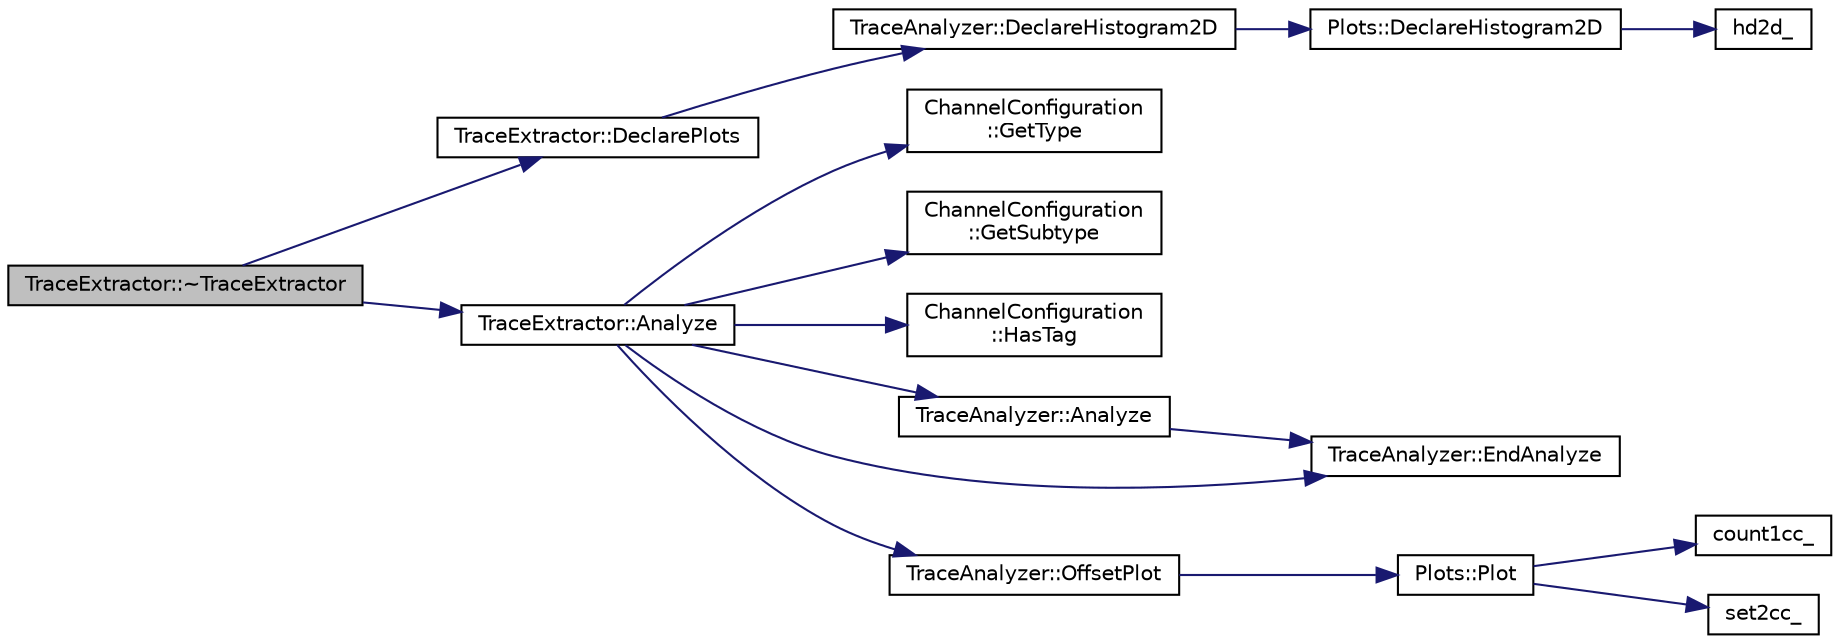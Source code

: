 digraph "TraceExtractor::~TraceExtractor"
{
  edge [fontname="Helvetica",fontsize="10",labelfontname="Helvetica",labelfontsize="10"];
  node [fontname="Helvetica",fontsize="10",shape=record];
  rankdir="LR";
  Node1 [label="TraceExtractor::~TraceExtractor",height=0.2,width=0.4,color="black", fillcolor="grey75", style="filled", fontcolor="black"];
  Node1 -> Node2 [color="midnightblue",fontsize="10",style="solid",fontname="Helvetica"];
  Node2 [label="TraceExtractor::DeclarePlots",height=0.2,width=0.4,color="black", fillcolor="white", style="filled",URL="$d8/d3d/class_trace_extractor.html#a67a7ee6e93deea26d1d16e3b243ac65c"];
  Node2 -> Node3 [color="midnightblue",fontsize="10",style="solid",fontname="Helvetica"];
  Node3 [label="TraceAnalyzer::DeclareHistogram2D",height=0.2,width=0.4,color="black", fillcolor="white", style="filled",URL="$d2/dbc/class_trace_analyzer.html#a1460ab87f2ad0f4bc895ba9332007a01",tooltip="Declares a 2D histogram calls the C++ wrapper for DAMM. "];
  Node3 -> Node4 [color="midnightblue",fontsize="10",style="solid",fontname="Helvetica"];
  Node4 [label="Plots::DeclareHistogram2D",height=0.2,width=0.4,color="black", fillcolor="white", style="filled",URL="$d7/d8b/class_plots.html#a59a2ffc3288d877c695346d82499e769",tooltip="Declares a 2D histogram calls the C++ wrapper for DAMM. "];
  Node4 -> Node5 [color="midnightblue",fontsize="10",style="solid",fontname="Helvetica"];
  Node5 [label="hd2d_",height=0.2,width=0.4,color="black", fillcolor="white", style="filled",URL="$da/d57/_scanor_8hpp.html#a65d497b6686f1daba9896091bada3eb1",tooltip="create a DAMM 2D histogram "];
  Node1 -> Node6 [color="midnightblue",fontsize="10",style="solid",fontname="Helvetica"];
  Node6 [label="TraceExtractor::Analyze",height=0.2,width=0.4,color="black", fillcolor="white", style="filled",URL="$d8/d3d/class_trace_extractor.html#a3b5bdd6e093f619042d83e4749f1b084"];
  Node6 -> Node7 [color="midnightblue",fontsize="10",style="solid",fontname="Helvetica"];
  Node7 [label="ChannelConfiguration\l::GetType",height=0.2,width=0.4,color="black", fillcolor="white", style="filled",URL="$d6/d20/class_channel_configuration.html#aba4539c47063c552522bcf7c20d5bf29"];
  Node6 -> Node8 [color="midnightblue",fontsize="10",style="solid",fontname="Helvetica"];
  Node8 [label="ChannelConfiguration\l::GetSubtype",height=0.2,width=0.4,color="black", fillcolor="white", style="filled",URL="$d6/d20/class_channel_configuration.html#aaa6fcf267aebd6df6fa3df5510cfaeea"];
  Node6 -> Node9 [color="midnightblue",fontsize="10",style="solid",fontname="Helvetica"];
  Node9 [label="ChannelConfiguration\l::HasTag",height=0.2,width=0.4,color="black", fillcolor="white", style="filled",URL="$d6/d20/class_channel_configuration.html#a12d5e0dec96416851743462c53775bf5"];
  Node6 -> Node10 [color="midnightblue",fontsize="10",style="solid",fontname="Helvetica"];
  Node10 [label="TraceAnalyzer::Analyze",height=0.2,width=0.4,color="black", fillcolor="white", style="filled",URL="$d2/dbc/class_trace_analyzer.html#a0915fb97c3ebe928cab17deff5e497ec"];
  Node10 -> Node11 [color="midnightblue",fontsize="10",style="solid",fontname="Helvetica"];
  Node11 [label="TraceAnalyzer::EndAnalyze",height=0.2,width=0.4,color="black", fillcolor="white", style="filled",URL="$d2/dbc/class_trace_analyzer.html#ae7ac212d764d0e394fcb323f68d23c66"];
  Node6 -> Node12 [color="midnightblue",fontsize="10",style="solid",fontname="Helvetica"];
  Node12 [label="TraceAnalyzer::OffsetPlot",height=0.2,width=0.4,color="black", fillcolor="white", style="filled",URL="$d2/dbc/class_trace_analyzer.html#a04f155e328cf8027bc1fc59f154c4e7a"];
  Node12 -> Node13 [color="midnightblue",fontsize="10",style="solid",fontname="Helvetica"];
  Node13 [label="Plots::Plot",height=0.2,width=0.4,color="black", fillcolor="white", style="filled",URL="$d7/d8b/class_plots.html#a68849b82c8c7a5d57f972cbd8de83328",tooltip="Plots into histogram defined by dammId. "];
  Node13 -> Node14 [color="midnightblue",fontsize="10",style="solid",fontname="Helvetica"];
  Node14 [label="count1cc_",height=0.2,width=0.4,color="black", fillcolor="white", style="filled",URL="$da/d57/_scanor_8hpp.html#a31aca3d0ff704e08f8f8968288ae7895",tooltip="Defines the DAMM function to call for 1D hists */. "];
  Node13 -> Node15 [color="midnightblue",fontsize="10",style="solid",fontname="Helvetica"];
  Node15 [label="set2cc_",height=0.2,width=0.4,color="black", fillcolor="white", style="filled",URL="$da/d57/_scanor_8hpp.html#a8b0a662ebdb3f947ba8470bf89f11c3a",tooltip="Defines the DAMM function to call for 2D hists */. "];
  Node6 -> Node11 [color="midnightblue",fontsize="10",style="solid",fontname="Helvetica"];
}
